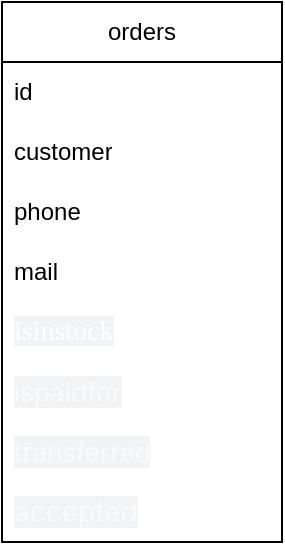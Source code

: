 <mxfile>
    <diagram id="VGTFa5rknDy-q6hdMHlc" name="Страница 1">
        <mxGraphModel dx="283" dy="237" grid="1" gridSize="10" guides="1" tooltips="1" connect="1" arrows="1" fold="1" page="1" pageScale="1" pageWidth="1169" pageHeight="827" math="0" shadow="0">
            <root>
                <mxCell id="0"/>
                <mxCell id="1" parent="0"/>
                <mxCell id="2" value="orders" style="swimlane;fontStyle=0;childLayout=stackLayout;horizontal=1;startSize=30;horizontalStack=0;resizeParent=1;resizeParentMax=0;resizeLast=0;collapsible=1;marginBottom=0;whiteSpace=wrap;html=1;" vertex="1" parent="1">
                    <mxGeometry x="200" y="70" width="140" height="270" as="geometry"/>
                </mxCell>
                <mxCell id="3" value="id" style="text;strokeColor=none;fillColor=none;align=left;verticalAlign=middle;spacingLeft=4;spacingRight=4;overflow=hidden;points=[[0,0.5],[1,0.5]];portConstraint=eastwest;rotatable=0;whiteSpace=wrap;html=1;" vertex="1" parent="2">
                    <mxGeometry y="30" width="140" height="30" as="geometry"/>
                </mxCell>
                <mxCell id="4" value="customer" style="text;strokeColor=none;fillColor=none;align=left;verticalAlign=middle;spacingLeft=4;spacingRight=4;overflow=hidden;points=[[0,0.5],[1,0.5]];portConstraint=eastwest;rotatable=0;whiteSpace=wrap;html=1;" vertex="1" parent="2">
                    <mxGeometry y="60" width="140" height="30" as="geometry"/>
                </mxCell>
                <mxCell id="5" value="phone" style="text;strokeColor=none;fillColor=none;align=left;verticalAlign=middle;spacingLeft=4;spacingRight=4;overflow=hidden;points=[[0,0.5],[1,0.5]];portConstraint=eastwest;rotatable=0;whiteSpace=wrap;html=1;" vertex="1" parent="2">
                    <mxGeometry y="90" width="140" height="30" as="geometry"/>
                </mxCell>
                <mxCell id="6" value="mail" style="text;strokeColor=none;fillColor=none;align=left;verticalAlign=middle;spacingLeft=4;spacingRight=4;overflow=hidden;points=[[0,0.5],[1,0.5]];portConstraint=eastwest;rotatable=0;whiteSpace=wrap;html=1;" vertex="1" parent="2">
                    <mxGeometry y="120" width="140" height="30" as="geometry"/>
                </mxCell>
                <mxCell id="7" value="&lt;span style=&quot;font-size: 14px; background-color: rgba(7, 28, 71, 0.05);&quot;&gt; isinstock&lt;/span&gt;" style="text;strokeColor=none;fillColor=none;align=left;verticalAlign=middle;spacingLeft=4;spacingRight=4;overflow=hidden;points=[[0,0.5],[1,0.5]];portConstraint=eastwest;rotatable=0;whiteSpace=wrap;html=1;fontColor=#FFFFFF;fontFamily=Times New Roman;fontSize=14;" vertex="1" parent="2">
                    <mxGeometry y="150" width="140" height="30" as="geometry"/>
                </mxCell>
                <mxCell id="8" value="&lt;span style=&quot;font-family: &amp;quot;YS Text&amp;quot;, -apple-system, BlinkMacSystemFont, Arial, Helvetica, sans-serif; background-color: rgba(7, 28, 71, 0.05);&quot;&gt;&lt;font style=&quot;font-size: 13px;&quot; color=&quot;#fafafa&quot;&gt;ispaidfor&lt;/font&gt;&lt;/span&gt;" style="text;strokeColor=none;fillColor=none;align=left;verticalAlign=middle;spacingLeft=4;spacingRight=4;overflow=hidden;points=[[0,0.5],[1,0.5]];portConstraint=eastwest;rotatable=0;whiteSpace=wrap;html=1;fontColor=#FFFFFF;fontFamily=Times New Roman;fontSize=14;" vertex="1" parent="2">
                    <mxGeometry y="180" width="140" height="30" as="geometry"/>
                </mxCell>
                <mxCell id="9" value="&lt;span style=&quot;font-family: &amp;quot;YS Text&amp;quot;, -apple-system, BlinkMacSystemFont, Arial, Helvetica, sans-serif; background-color: rgba(7, 28, 71, 0.05);&quot;&gt;&lt;font style=&quot;font-size: 13px;&quot; color=&quot;#fafafa&quot;&gt;transferred&lt;/font&gt;&lt;/span&gt;" style="text;strokeColor=none;fillColor=none;align=left;verticalAlign=middle;spacingLeft=4;spacingRight=4;overflow=hidden;points=[[0,0.5],[1,0.5]];portConstraint=eastwest;rotatable=0;whiteSpace=wrap;html=1;fontColor=#FFFFFF;fontFamily=Times New Roman;fontSize=14;" vertex="1" parent="2">
                    <mxGeometry y="210" width="140" height="30" as="geometry"/>
                </mxCell>
                <mxCell id="10" value="&lt;span style=&quot;font-family: &amp;quot;YS Text&amp;quot;, -apple-system, BlinkMacSystemFont, Arial, Helvetica, sans-serif; background-color: rgba(7, 28, 71, 0.05);&quot;&gt;&lt;font style=&quot;font-size: 14px;&quot; color=&quot;#fafafa&quot;&gt;accepted&lt;/font&gt;&lt;/span&gt;" style="text;strokeColor=none;fillColor=none;align=left;verticalAlign=middle;spacingLeft=4;spacingRight=4;overflow=hidden;points=[[0,0.5],[1,0.5]];portConstraint=eastwest;rotatable=0;whiteSpace=wrap;html=1;fontColor=#FFFFFF;fontFamily=Times New Roman;fontSize=14;" vertex="1" parent="2">
                    <mxGeometry y="240" width="140" height="30" as="geometry"/>
                </mxCell>
            </root>
        </mxGraphModel>
    </diagram>
</mxfile>